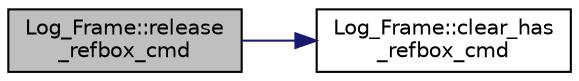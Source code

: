 digraph "Log_Frame::release_refbox_cmd"
{
 // INTERACTIVE_SVG=YES
  edge [fontname="Helvetica",fontsize="10",labelfontname="Helvetica",labelfontsize="10"];
  node [fontname="Helvetica",fontsize="10",shape=record];
  rankdir="LR";
  Node1 [label="Log_Frame::release\l_refbox_cmd",height=0.2,width=0.4,color="black", fillcolor="grey75", style="filled", fontcolor="black"];
  Node1 -> Node2 [color="midnightblue",fontsize="10",style="solid",fontname="Helvetica"];
  Node2 [label="Log_Frame::clear_has\l_refbox_cmd",height=0.2,width=0.4,color="black", fillcolor="white", style="filled",URL="$da/d8c/class_log___frame.html#af46dea8f3f5eb761864691879c58b665"];
}
